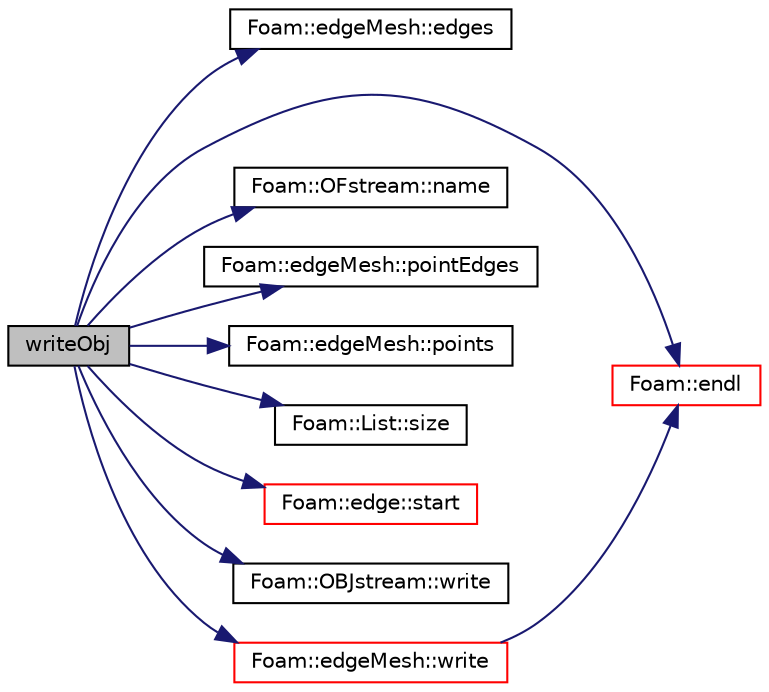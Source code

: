 digraph "writeObj"
{
  bgcolor="transparent";
  edge [fontname="Helvetica",fontsize="10",labelfontname="Helvetica",labelfontsize="10"];
  node [fontname="Helvetica",fontsize="10",shape=record];
  rankdir="LR";
  Node1 [label="writeObj",height=0.2,width=0.4,color="black", fillcolor="grey75", style="filled", fontcolor="black"];
  Node1 -> Node2 [color="midnightblue",fontsize="10",style="solid",fontname="Helvetica"];
  Node2 [label="Foam::edgeMesh::edges",height=0.2,width=0.4,color="black",URL="$a00617.html#aae82d34fe433288eb6b1f9dea53675c8",tooltip="Return edges. "];
  Node1 -> Node3 [color="midnightblue",fontsize="10",style="solid",fontname="Helvetica"];
  Node3 [label="Foam::endl",height=0.2,width=0.4,color="red",URL="$a10758.html#a2db8fe02a0d3909e9351bb4275b23ce4",tooltip="Add newline and flush stream. "];
  Node1 -> Node4 [color="midnightblue",fontsize="10",style="solid",fontname="Helvetica"];
  Node4 [label="Foam::OFstream::name",height=0.2,width=0.4,color="black",URL="$a01709.html#acd3da3556711337d571c60cf9ffb91cc",tooltip="Return the name of the stream. "];
  Node1 -> Node5 [color="midnightblue",fontsize="10",style="solid",fontname="Helvetica"];
  Node5 [label="Foam::edgeMesh::pointEdges",height=0.2,width=0.4,color="black",URL="$a00617.html#a9372e15b6f50db75f39f33f24d4887a4",tooltip="Return edges. "];
  Node1 -> Node6 [color="midnightblue",fontsize="10",style="solid",fontname="Helvetica"];
  Node6 [label="Foam::edgeMesh::points",height=0.2,width=0.4,color="black",URL="$a00617.html#a084ae534298576408f063a6b3b820959",tooltip="Return points. "];
  Node1 -> Node7 [color="midnightblue",fontsize="10",style="solid",fontname="Helvetica"];
  Node7 [label="Foam::List::size",height=0.2,width=0.4,color="black",URL="$a01366.html#a8a5f6fa29bd4b500caf186f60245b384",tooltip="Override size to be inconsistent with allocated storage. "];
  Node1 -> Node8 [color="midnightblue",fontsize="10",style="solid",fontname="Helvetica"];
  Node8 [label="Foam::edge::start",height=0.2,width=0.4,color="red",URL="$a00612.html#a96b607a9a9baa575783b4af443ef613f",tooltip="Return start vertex label. "];
  Node1 -> Node9 [color="midnightblue",fontsize="10",style="solid",fontname="Helvetica"];
  Node9 [label="Foam::OBJstream::write",height=0.2,width=0.4,color="black",URL="$a01697.html#ab2f5598b4b95c3e980071b92457e8d90",tooltip="Write character. "];
  Node1 -> Node10 [color="midnightblue",fontsize="10",style="solid",fontname="Helvetica"];
  Node10 [label="Foam::edgeMesh::write",height=0.2,width=0.4,color="red",URL="$a00617.html#ac93279b51e2eb12dc1a54daf46bbca98",tooltip="Write to file. "];
  Node10 -> Node3 [color="midnightblue",fontsize="10",style="solid",fontname="Helvetica"];
}
